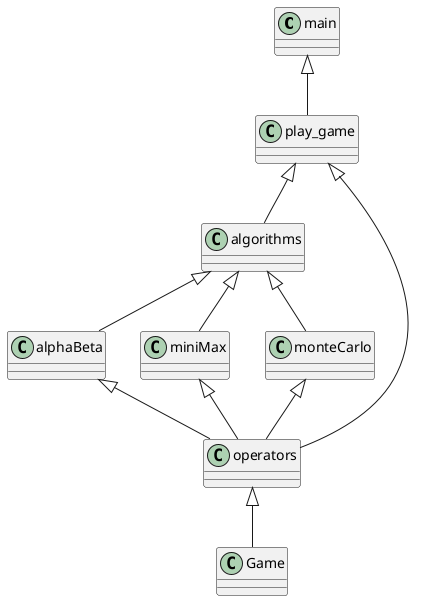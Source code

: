 @startuml


class main
class play_game
class algorithms
class alphaBeta
class miniMax
class monteCarlo
class operators
class Game


main <|-- play_game
play_game <|-- algorithms
play_game <|-- operators
algorithms <|-- alphaBeta
algorithms <|-- miniMax
algorithms <|-- monteCarlo
miniMax <|-- operators
alphaBeta <|-- operators
monteCarlo <|-- operators
operators <|-- Game

@enduml